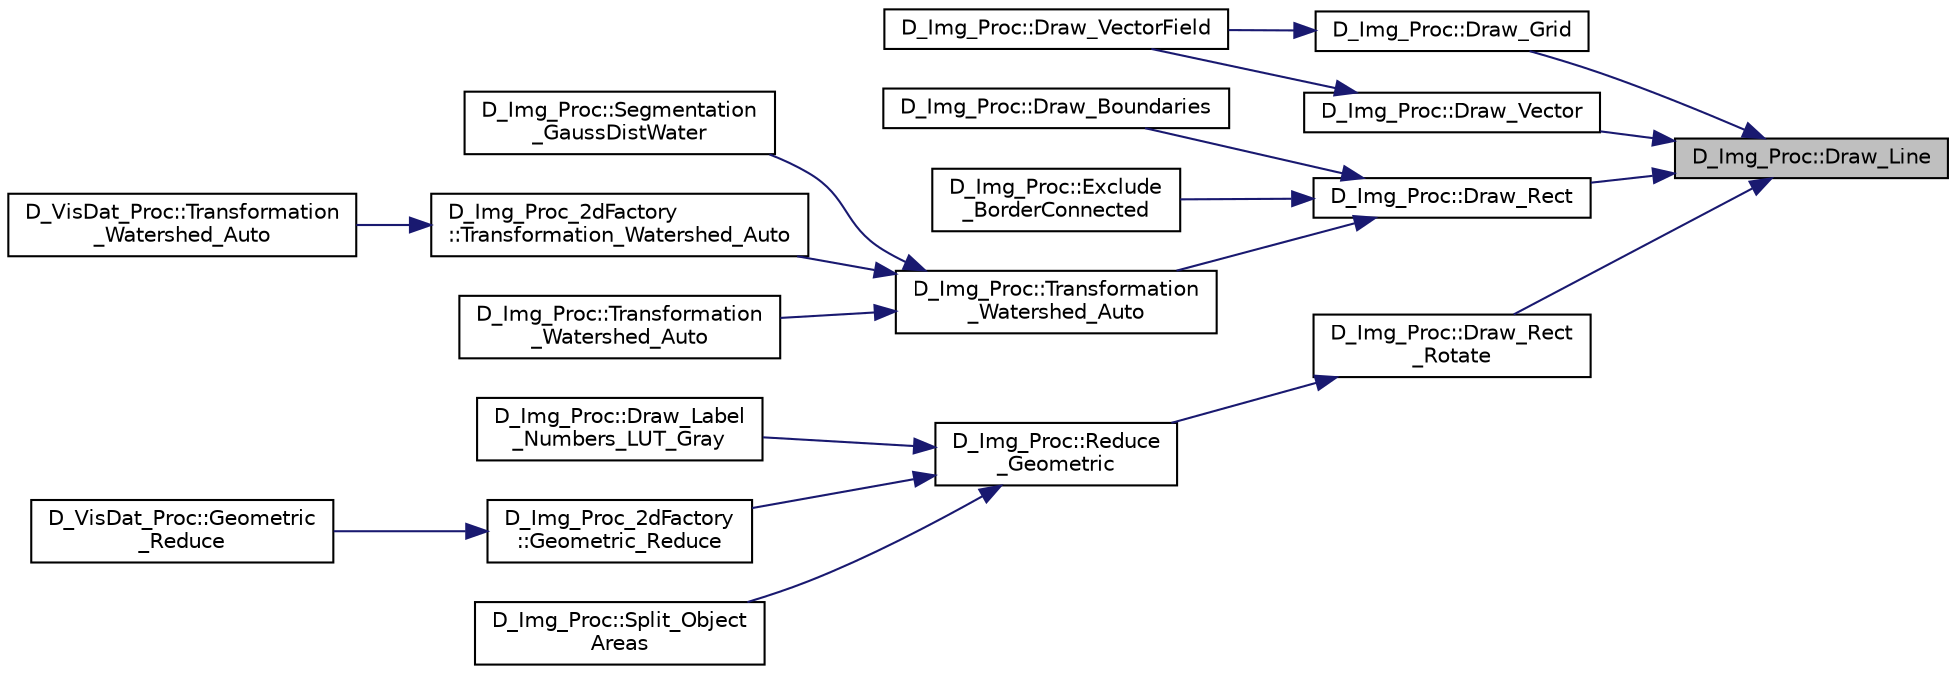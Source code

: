digraph "D_Img_Proc::Draw_Line"
{
 // LATEX_PDF_SIZE
  edge [fontname="Helvetica",fontsize="10",labelfontname="Helvetica",labelfontsize="10"];
  node [fontname="Helvetica",fontsize="10",shape=record];
  rankdir="RL";
  Node1 [label="D_Img_Proc::Draw_Line",height=0.2,width=0.4,color="black", fillcolor="grey75", style="filled", fontcolor="black",tooltip=" "];
  Node1 -> Node2 [dir="back",color="midnightblue",fontsize="10",style="solid"];
  Node2 [label="D_Img_Proc::Draw_Grid",height=0.2,width=0.4,color="black", fillcolor="white", style="filled",URL="$class_d___img___proc.html#a1c9e6ec550e25d9f880c953953add284",tooltip=" "];
  Node2 -> Node3 [dir="back",color="midnightblue",fontsize="10",style="solid"];
  Node3 [label="D_Img_Proc::Draw_VectorField",height=0.2,width=0.4,color="black", fillcolor="white", style="filled",URL="$class_d___img___proc.html#a333cfaf8328841a35ae71c26f8ff93de",tooltip=" "];
  Node1 -> Node4 [dir="back",color="midnightblue",fontsize="10",style="solid"];
  Node4 [label="D_Img_Proc::Draw_Rect",height=0.2,width=0.4,color="black", fillcolor="white", style="filled",URL="$class_d___img___proc.html#a0bd009c38ce6f9f4a8dad263ee8c1559",tooltip=" "];
  Node4 -> Node5 [dir="back",color="midnightblue",fontsize="10",style="solid"];
  Node5 [label="D_Img_Proc::Draw_Boundaries",height=0.2,width=0.4,color="black", fillcolor="white", style="filled",URL="$class_d___img___proc.html#ac39fff6f1c8453575f5d1b65bfa23ea5",tooltip=" "];
  Node4 -> Node6 [dir="back",color="midnightblue",fontsize="10",style="solid"];
  Node6 [label="D_Img_Proc::Exclude\l_BorderConnected",height=0.2,width=0.4,color="black", fillcolor="white", style="filled",URL="$class_d___img___proc.html#ad44d2c980c0c18d95328e680ed47ed0c",tooltip=" "];
  Node4 -> Node7 [dir="back",color="midnightblue",fontsize="10",style="solid"];
  Node7 [label="D_Img_Proc::Transformation\l_Watershed_Auto",height=0.2,width=0.4,color="black", fillcolor="white", style="filled",URL="$class_d___img___proc.html#a9cb512850d61c1ac6e8e94d55902baa1",tooltip=" "];
  Node7 -> Node8 [dir="back",color="midnightblue",fontsize="10",style="solid"];
  Node8 [label="D_Img_Proc::Segmentation\l_GaussDistWater",height=0.2,width=0.4,color="black", fillcolor="white", style="filled",URL="$class_d___img___proc.html#a2de8fe9ac9782e100b26f51113347117",tooltip=" "];
  Node7 -> Node9 [dir="back",color="midnightblue",fontsize="10",style="solid"];
  Node9 [label="D_Img_Proc_2dFactory\l::Transformation_Watershed_Auto",height=0.2,width=0.4,color="black", fillcolor="white", style="filled",URL="$class_d___img___proc__2d_factory.html#a887b3287a46f781d98b2fe9292d31c83",tooltip=" "];
  Node9 -> Node10 [dir="back",color="midnightblue",fontsize="10",style="solid"];
  Node10 [label="D_VisDat_Proc::Transformation\l_Watershed_Auto",height=0.2,width=0.4,color="black", fillcolor="white", style="filled",URL="$class_d___vis_dat___proc.html#ab42ead4e9f3a96ed45ff1b984067dd5a",tooltip=" "];
  Node7 -> Node11 [dir="back",color="midnightblue",fontsize="10",style="solid"];
  Node11 [label="D_Img_Proc::Transformation\l_Watershed_Auto",height=0.2,width=0.4,color="black", fillcolor="white", style="filled",URL="$class_d___img___proc.html#a382b503db82dd103e24e49e7922d15d8",tooltip=" "];
  Node1 -> Node12 [dir="back",color="midnightblue",fontsize="10",style="solid"];
  Node12 [label="D_Img_Proc::Draw_Rect\l_Rotate",height=0.2,width=0.4,color="black", fillcolor="white", style="filled",URL="$class_d___img___proc.html#af3cb1ff42d02d6e81aff0a0ba3850d2b",tooltip=" "];
  Node12 -> Node13 [dir="back",color="midnightblue",fontsize="10",style="solid"];
  Node13 [label="D_Img_Proc::Reduce\l_Geometric",height=0.2,width=0.4,color="black", fillcolor="white", style="filled",URL="$class_d___img___proc.html#af65dc229816da71c414ad09829e6afde",tooltip=" "];
  Node13 -> Node14 [dir="back",color="midnightblue",fontsize="10",style="solid"];
  Node14 [label="D_Img_Proc::Draw_Label\l_Numbers_LUT_Gray",height=0.2,width=0.4,color="black", fillcolor="white", style="filled",URL="$class_d___img___proc.html#a1e48e58dba425096cfc2be632d61ed20",tooltip=" "];
  Node13 -> Node15 [dir="back",color="midnightblue",fontsize="10",style="solid"];
  Node15 [label="D_Img_Proc_2dFactory\l::Geometric_Reduce",height=0.2,width=0.4,color="black", fillcolor="white", style="filled",URL="$class_d___img___proc__2d_factory.html#a95140720de8b0ff0b1908249502b8cf2",tooltip=" "];
  Node15 -> Node16 [dir="back",color="midnightblue",fontsize="10",style="solid"];
  Node16 [label="D_VisDat_Proc::Geometric\l_Reduce",height=0.2,width=0.4,color="black", fillcolor="white", style="filled",URL="$class_d___vis_dat___proc.html#a85bef15f8fb122612c5b3e9fa073637e",tooltip=" "];
  Node13 -> Node17 [dir="back",color="midnightblue",fontsize="10",style="solid"];
  Node17 [label="D_Img_Proc::Split_Object\lAreas",height=0.2,width=0.4,color="black", fillcolor="white", style="filled",URL="$class_d___img___proc.html#a4bb92090d205278a40f02e7645adc927",tooltip=" "];
  Node1 -> Node18 [dir="back",color="midnightblue",fontsize="10",style="solid"];
  Node18 [label="D_Img_Proc::Draw_Vector",height=0.2,width=0.4,color="black", fillcolor="white", style="filled",URL="$class_d___img___proc.html#a9731a7315436313a7282780c72e35c95",tooltip=" "];
  Node18 -> Node3 [dir="back",color="midnightblue",fontsize="10",style="solid"];
}
